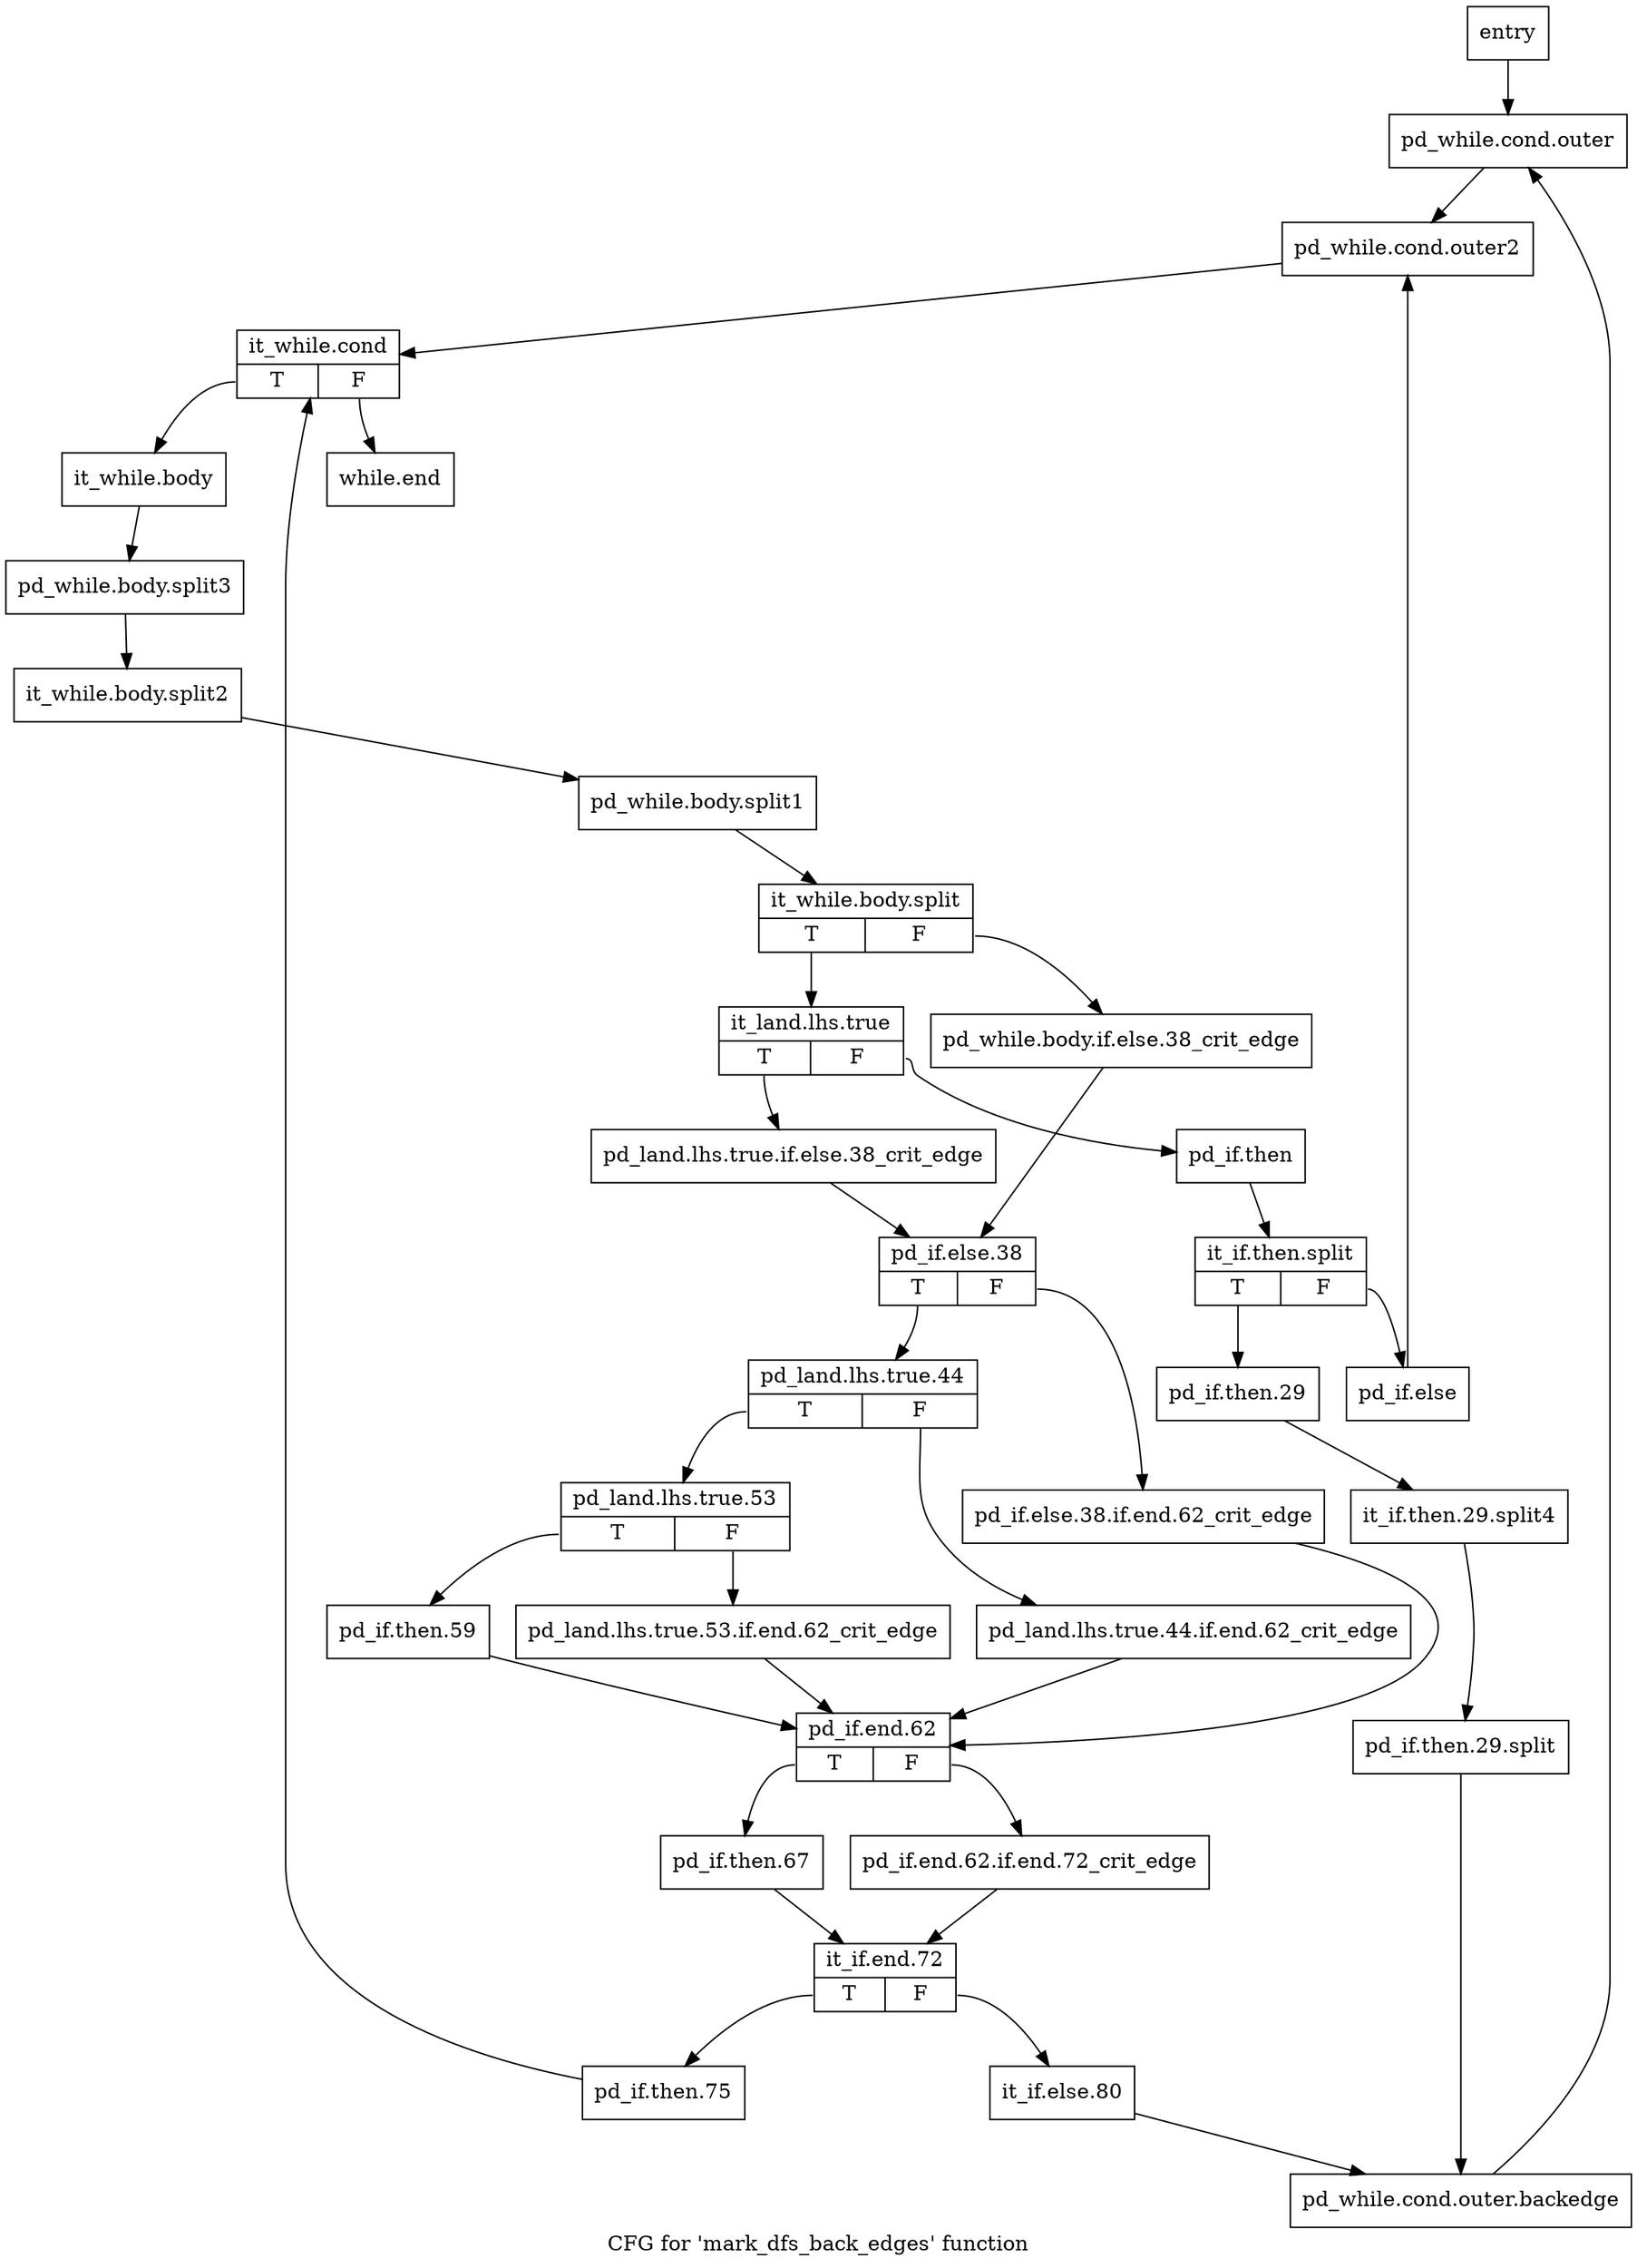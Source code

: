 digraph "CFG for 'mark_dfs_back_edges' function" {
	label="CFG for 'mark_dfs_back_edges' function";

	Node0x2fa51e0 [shape=record,label="{entry}"];
	Node0x2fa51e0 -> Node0x2fa5230;
	Node0x2fa5230 [shape=record,label="{pd_while.cond.outer}"];
	Node0x2fa5230 -> Node0x2fa5280;
	Node0x2fa5280 [shape=record,label="{pd_while.cond.outer2}"];
	Node0x2fa5280 -> Node0x2fa52d0;
	Node0x2fa52d0 [shape=record,label="{it_while.cond|{<s0>T|<s1>F}}"];
	Node0x2fa52d0:s0 -> Node0x2fa5320;
	Node0x2fa52d0:s1 -> Node0x2fa59b0;
	Node0x2fa5320 [shape=record,label="{it_while.body}"];
	Node0x2fa5320 -> Node0xc9eec00;
	Node0xc9eec00 [shape=record,label="{pd_while.body.split3}"];
	Node0xc9eec00 -> Node0xc9eed00;
	Node0xc9eed00 [shape=record,label="{it_while.body.split2}"];
	Node0xc9eed00 -> Node0xc9eea80;
	Node0xc9eea80 [shape=record,label="{pd_while.body.split1}"];
	Node0xc9eea80 -> Node0x64d4cd0;
	Node0x64d4cd0 [shape=record,label="{it_while.body.split|{<s0>T|<s1>F}}"];
	Node0x64d4cd0:s0 -> Node0x2fa53c0;
	Node0x64d4cd0:s1 -> Node0x2fa5370;
	Node0x2fa5370 [shape=record,label="{pd_while.body.if.else.38_crit_edge}"];
	Node0x2fa5370 -> Node0x2fa55a0;
	Node0x2fa53c0 [shape=record,label="{it_land.lhs.true|{<s0>T|<s1>F}}"];
	Node0x2fa53c0:s0 -> Node0x2fa5410;
	Node0x2fa53c0:s1 -> Node0x2fa5460;
	Node0x2fa5410 [shape=record,label="{pd_land.lhs.true.if.else.38_crit_edge}"];
	Node0x2fa5410 -> Node0x2fa55a0;
	Node0x2fa5460 [shape=record,label="{pd_if.then}"];
	Node0x2fa5460 -> Node0xc9ee880;
	Node0xc9ee880 [shape=record,label="{it_if.then.split|{<s0>T|<s1>F}}"];
	Node0xc9ee880:s0 -> Node0x2fa54b0;
	Node0xc9ee880:s1 -> Node0x2fa5550;
	Node0x2fa54b0 [shape=record,label="{pd_if.then.29}"];
	Node0x2fa54b0 -> Node0xc9ee900;
	Node0xc9ee900 [shape=record,label="{it_if.then.29.split4}"];
	Node0xc9ee900 -> Node0xc9eea00;
	Node0xc9eea00 [shape=record,label="{pd_if.then.29.split}"];
	Node0xc9eea00 -> Node0x2fa5500;
	Node0x2fa5500 [shape=record,label="{pd_while.cond.outer.backedge}"];
	Node0x2fa5500 -> Node0x2fa5230;
	Node0x2fa5550 [shape=record,label="{pd_if.else}"];
	Node0x2fa5550 -> Node0x2fa5280;
	Node0x2fa55a0 [shape=record,label="{pd_if.else.38|{<s0>T|<s1>F}}"];
	Node0x2fa55a0:s0 -> Node0x2fa5640;
	Node0x2fa55a0:s1 -> Node0x2fa55f0;
	Node0x2fa55f0 [shape=record,label="{pd_if.else.38.if.end.62_crit_edge}"];
	Node0x2fa55f0 -> Node0x2fa57d0;
	Node0x2fa5640 [shape=record,label="{pd_land.lhs.true.44|{<s0>T|<s1>F}}"];
	Node0x2fa5640:s0 -> Node0x2fa56e0;
	Node0x2fa5640:s1 -> Node0x2fa5690;
	Node0x2fa5690 [shape=record,label="{pd_land.lhs.true.44.if.end.62_crit_edge}"];
	Node0x2fa5690 -> Node0x2fa57d0;
	Node0x2fa56e0 [shape=record,label="{pd_land.lhs.true.53|{<s0>T|<s1>F}}"];
	Node0x2fa56e0:s0 -> Node0x2fa5780;
	Node0x2fa56e0:s1 -> Node0x2fa5730;
	Node0x2fa5730 [shape=record,label="{pd_land.lhs.true.53.if.end.62_crit_edge}"];
	Node0x2fa5730 -> Node0x2fa57d0;
	Node0x2fa5780 [shape=record,label="{pd_if.then.59}"];
	Node0x2fa5780 -> Node0x2fa57d0;
	Node0x2fa57d0 [shape=record,label="{pd_if.end.62|{<s0>T|<s1>F}}"];
	Node0x2fa57d0:s0 -> Node0x2fa5870;
	Node0x2fa57d0:s1 -> Node0x2fa5820;
	Node0x2fa5820 [shape=record,label="{pd_if.end.62.if.end.72_crit_edge}"];
	Node0x2fa5820 -> Node0x2fa58c0;
	Node0x2fa5870 [shape=record,label="{pd_if.then.67}"];
	Node0x2fa5870 -> Node0x2fa58c0;
	Node0x2fa58c0 [shape=record,label="{it_if.end.72|{<s0>T|<s1>F}}"];
	Node0x2fa58c0:s0 -> Node0x2fa5910;
	Node0x2fa58c0:s1 -> Node0x2fa5960;
	Node0x2fa5910 [shape=record,label="{pd_if.then.75}"];
	Node0x2fa5910 -> Node0x2fa52d0;
	Node0x2fa5960 [shape=record,label="{it_if.else.80}"];
	Node0x2fa5960 -> Node0x2fa5500;
	Node0x2fa59b0 [shape=record,label="{while.end}"];
}
